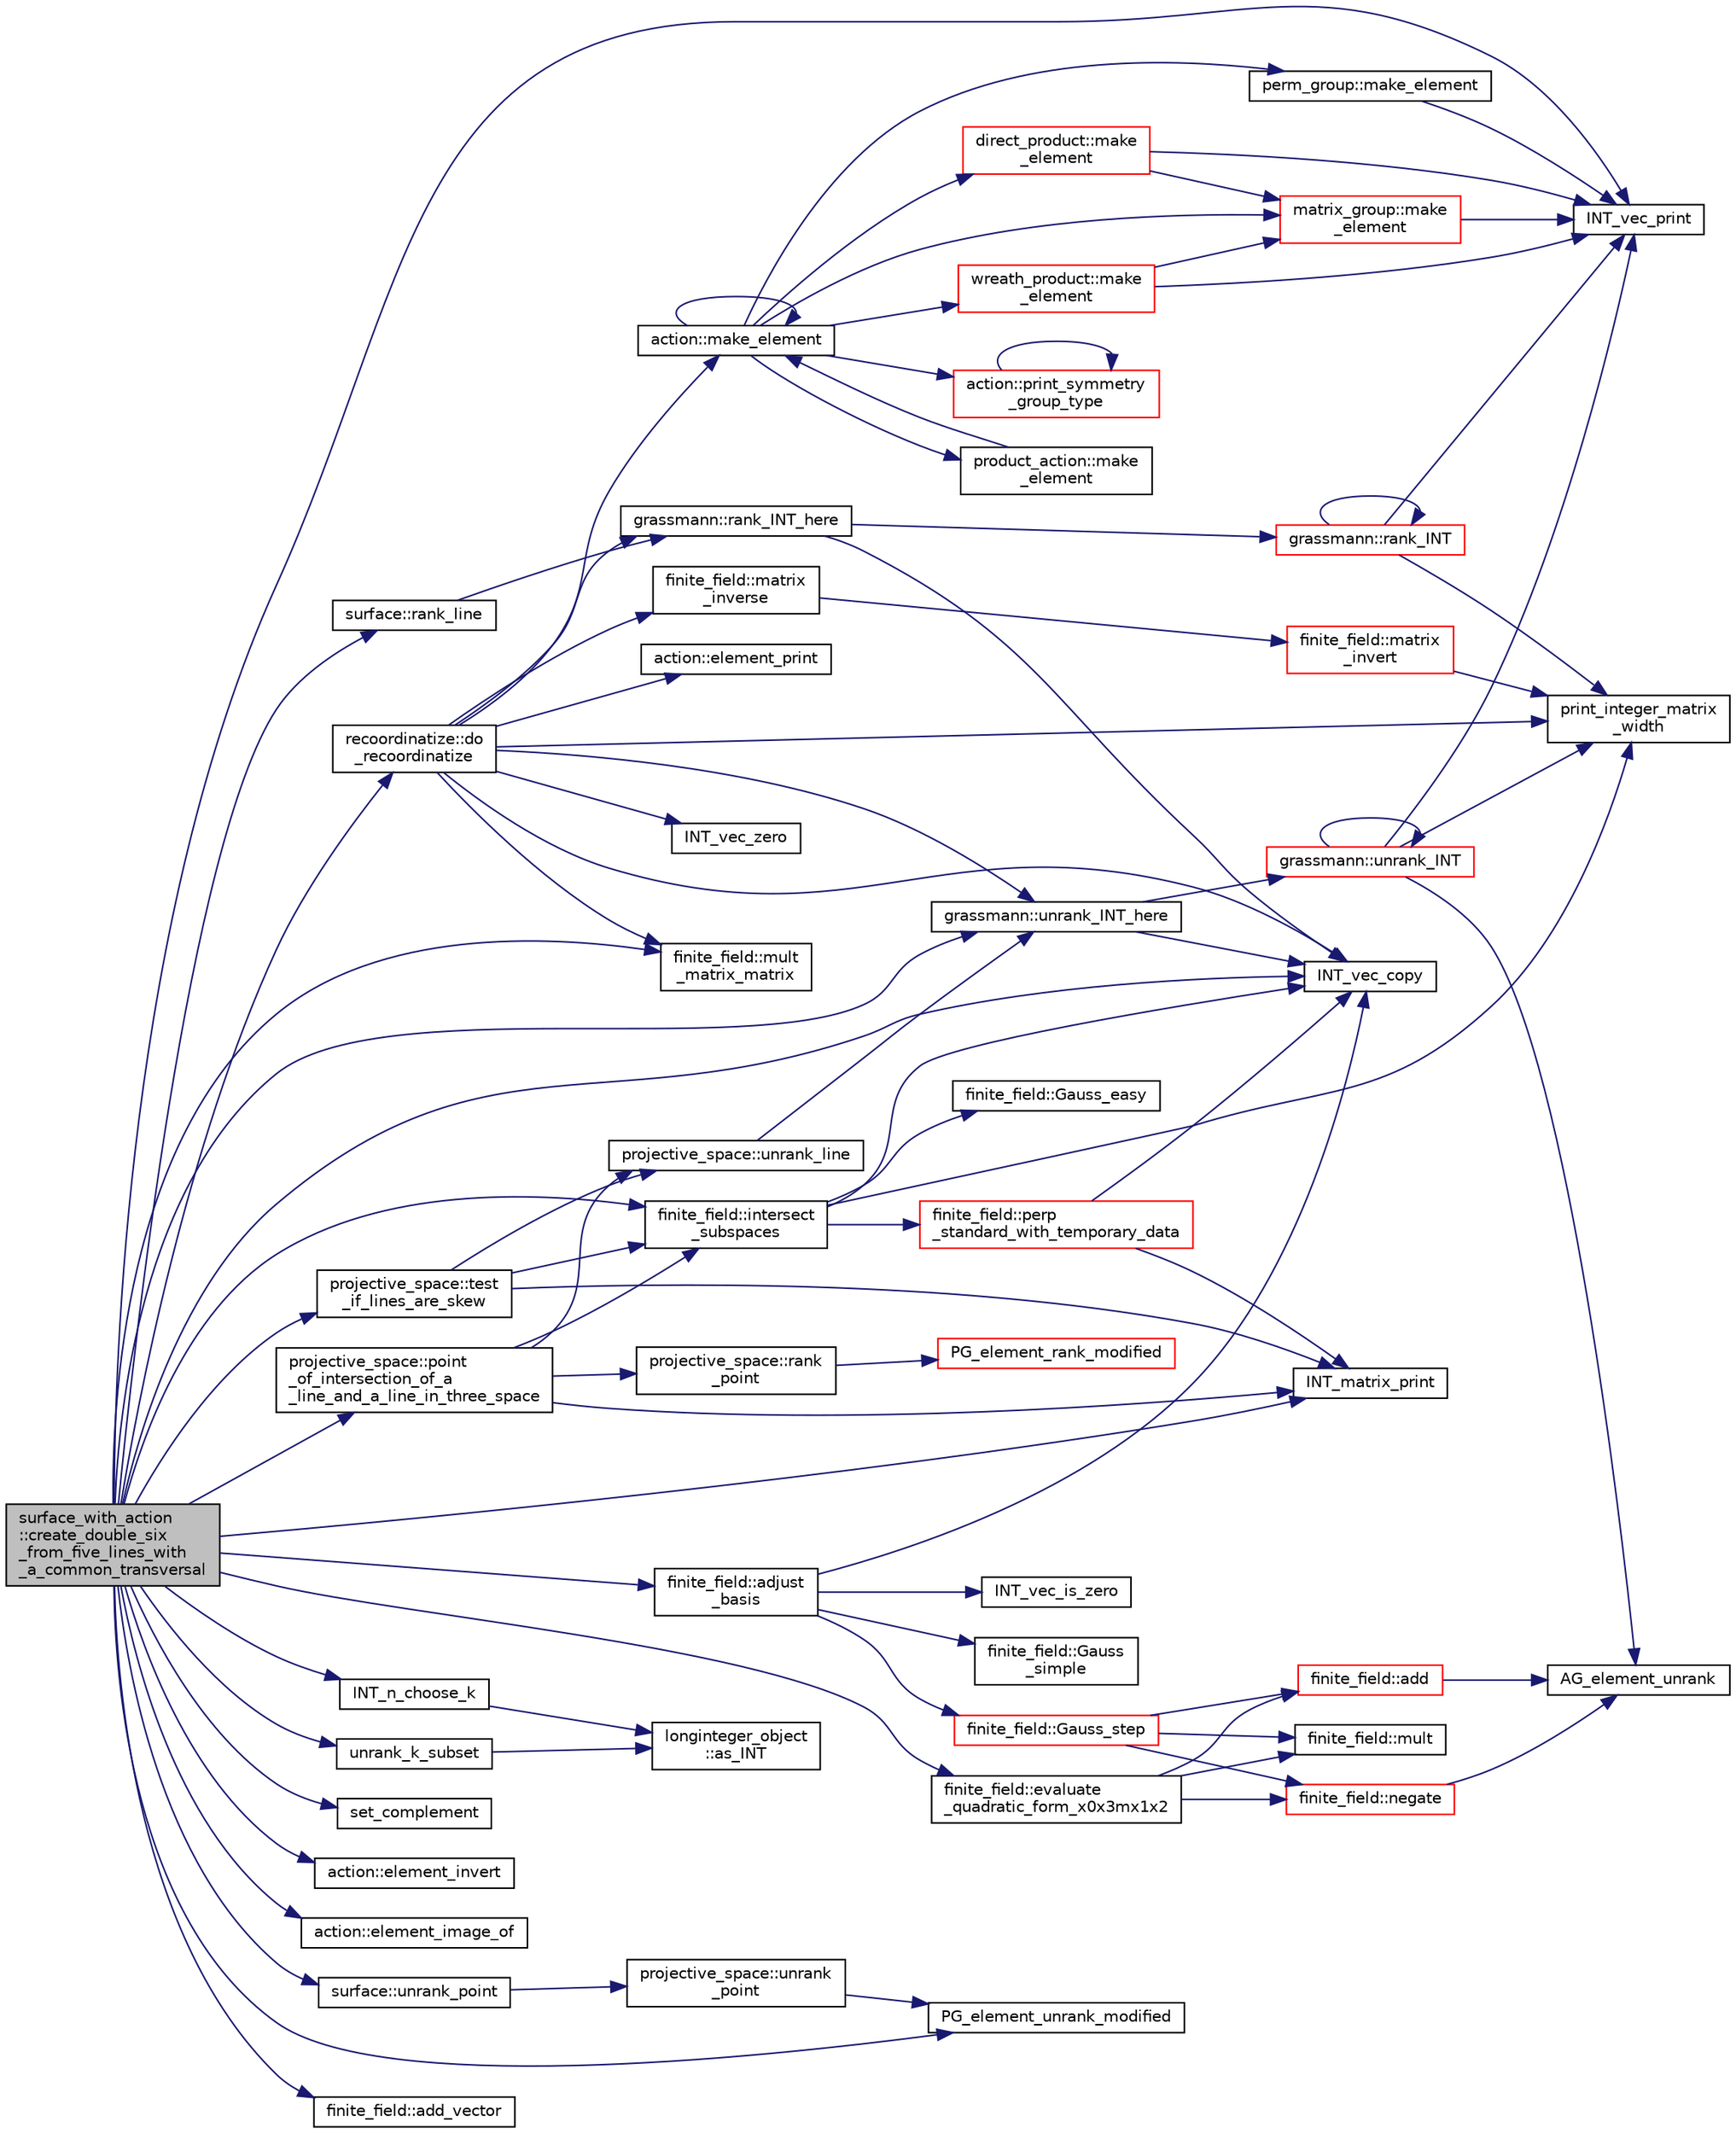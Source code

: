 digraph "surface_with_action::create_double_six_from_five_lines_with_a_common_transversal"
{
  edge [fontname="Helvetica",fontsize="10",labelfontname="Helvetica",labelfontsize="10"];
  node [fontname="Helvetica",fontsize="10",shape=record];
  rankdir="LR";
  Node673 [label="surface_with_action\l::create_double_six\l_from_five_lines_with\l_a_common_transversal",height=0.2,width=0.4,color="black", fillcolor="grey75", style="filled", fontcolor="black"];
  Node673 -> Node674 [color="midnightblue",fontsize="10",style="solid",fontname="Helvetica"];
  Node674 [label="INT_vec_print",height=0.2,width=0.4,color="black", fillcolor="white", style="filled",URL="$df/dbf/sajeeb_8_c.html#a79a5901af0b47dd0d694109543c027fe"];
  Node673 -> Node675 [color="midnightblue",fontsize="10",style="solid",fontname="Helvetica"];
  Node675 [label="surface::rank_line",height=0.2,width=0.4,color="black", fillcolor="white", style="filled",URL="$d5/d88/classsurface.html#aedf6471c5c53f876530a1cc8db65b5b0"];
  Node675 -> Node676 [color="midnightblue",fontsize="10",style="solid",fontname="Helvetica"];
  Node676 [label="grassmann::rank_INT_here",height=0.2,width=0.4,color="black", fillcolor="white", style="filled",URL="$df/d02/classgrassmann.html#aaeab144aec85ec523f5a4d614a86d8d7"];
  Node676 -> Node677 [color="midnightblue",fontsize="10",style="solid",fontname="Helvetica"];
  Node677 [label="INT_vec_copy",height=0.2,width=0.4,color="black", fillcolor="white", style="filled",URL="$df/dbf/sajeeb_8_c.html#ac2d875e27e009af6ec04d17254d11075"];
  Node676 -> Node678 [color="midnightblue",fontsize="10",style="solid",fontname="Helvetica"];
  Node678 [label="grassmann::rank_INT",height=0.2,width=0.4,color="red", fillcolor="white", style="filled",URL="$df/d02/classgrassmann.html#a1fa95ce7ecebd48b04c7a0dc75491184"];
  Node678 -> Node679 [color="midnightblue",fontsize="10",style="solid",fontname="Helvetica"];
  Node679 [label="print_integer_matrix\l_width",height=0.2,width=0.4,color="black", fillcolor="white", style="filled",URL="$d5/db4/io__and__os_8h.html#aa78f3e73fc2179251bd15adbcc31573f"];
  Node678 -> Node674 [color="midnightblue",fontsize="10",style="solid",fontname="Helvetica"];
  Node678 -> Node678 [color="midnightblue",fontsize="10",style="solid",fontname="Helvetica"];
  Node673 -> Node677 [color="midnightblue",fontsize="10",style="solid",fontname="Helvetica"];
  Node673 -> Node685 [color="midnightblue",fontsize="10",style="solid",fontname="Helvetica"];
  Node685 [label="projective_space::point\l_of_intersection_of_a\l_line_and_a_line_in_three_space",height=0.2,width=0.4,color="black", fillcolor="white", style="filled",URL="$d2/d17/classprojective__space.html#a305ed998300ced29ba09ca5071160a99"];
  Node685 -> Node686 [color="midnightblue",fontsize="10",style="solid",fontname="Helvetica"];
  Node686 [label="projective_space::unrank_line",height=0.2,width=0.4,color="black", fillcolor="white", style="filled",URL="$d2/d17/classprojective__space.html#abdc61b40bc8adc18628e1d3a1755dcae"];
  Node686 -> Node687 [color="midnightblue",fontsize="10",style="solid",fontname="Helvetica"];
  Node687 [label="grassmann::unrank_INT_here",height=0.2,width=0.4,color="black", fillcolor="white", style="filled",URL="$df/d02/classgrassmann.html#aa51bb30ed0feb7ad87d500b76e0b3cbe"];
  Node687 -> Node688 [color="midnightblue",fontsize="10",style="solid",fontname="Helvetica"];
  Node688 [label="grassmann::unrank_INT",height=0.2,width=0.4,color="red", fillcolor="white", style="filled",URL="$df/d02/classgrassmann.html#a32079405b95a6da2ba1420567d762d64"];
  Node688 -> Node689 [color="midnightblue",fontsize="10",style="solid",fontname="Helvetica"];
  Node689 [label="AG_element_unrank",height=0.2,width=0.4,color="black", fillcolor="white", style="filled",URL="$d4/d67/geometry_8h.html#a4a33b86c87b2879b97cfa1327abe2885"];
  Node688 -> Node674 [color="midnightblue",fontsize="10",style="solid",fontname="Helvetica"];
  Node688 -> Node688 [color="midnightblue",fontsize="10",style="solid",fontname="Helvetica"];
  Node688 -> Node679 [color="midnightblue",fontsize="10",style="solid",fontname="Helvetica"];
  Node687 -> Node677 [color="midnightblue",fontsize="10",style="solid",fontname="Helvetica"];
  Node685 -> Node690 [color="midnightblue",fontsize="10",style="solid",fontname="Helvetica"];
  Node690 [label="INT_matrix_print",height=0.2,width=0.4,color="black", fillcolor="white", style="filled",URL="$d5/db4/io__and__os_8h.html#afd4180a24bef3a2b584668a4eaf607ff"];
  Node685 -> Node691 [color="midnightblue",fontsize="10",style="solid",fontname="Helvetica"];
  Node691 [label="finite_field::intersect\l_subspaces",height=0.2,width=0.4,color="black", fillcolor="white", style="filled",URL="$df/d5a/classfinite__field.html#af887ed38de1b121a4260e828d069aa3e"];
  Node691 -> Node677 [color="midnightblue",fontsize="10",style="solid",fontname="Helvetica"];
  Node691 -> Node679 [color="midnightblue",fontsize="10",style="solid",fontname="Helvetica"];
  Node691 -> Node692 [color="midnightblue",fontsize="10",style="solid",fontname="Helvetica"];
  Node692 [label="finite_field::perp\l_standard_with_temporary_data",height=0.2,width=0.4,color="red", fillcolor="white", style="filled",URL="$df/d5a/classfinite__field.html#aae3cca9b5f19ae969a9c5349d14f41c0"];
  Node692 -> Node677 [color="midnightblue",fontsize="10",style="solid",fontname="Helvetica"];
  Node692 -> Node690 [color="midnightblue",fontsize="10",style="solid",fontname="Helvetica"];
  Node691 -> Node694 [color="midnightblue",fontsize="10",style="solid",fontname="Helvetica"];
  Node694 [label="finite_field::Gauss_easy",height=0.2,width=0.4,color="black", fillcolor="white", style="filled",URL="$df/d5a/classfinite__field.html#a32761bf6c4a41f24b7193352127db8e7"];
  Node685 -> Node695 [color="midnightblue",fontsize="10",style="solid",fontname="Helvetica"];
  Node695 [label="projective_space::rank\l_point",height=0.2,width=0.4,color="black", fillcolor="white", style="filled",URL="$d2/d17/classprojective__space.html#ae99e357b4a0ada3d5dcd07e13e65326a"];
  Node695 -> Node696 [color="midnightblue",fontsize="10",style="solid",fontname="Helvetica"];
  Node696 [label="PG_element_rank_modified",height=0.2,width=0.4,color="red", fillcolor="white", style="filled",URL="$d4/d67/geometry_8h.html#a9cd1a8bf5b88a038e33862f6c2c3dd36"];
  Node673 -> Node698 [color="midnightblue",fontsize="10",style="solid",fontname="Helvetica"];
  Node698 [label="INT_n_choose_k",height=0.2,width=0.4,color="black", fillcolor="white", style="filled",URL="$d2/d7c/combinatorics_8_c.html#aa74adc702e59feadb839f44c0aaec8f6"];
  Node698 -> Node699 [color="midnightblue",fontsize="10",style="solid",fontname="Helvetica"];
  Node699 [label="longinteger_object\l::as_INT",height=0.2,width=0.4,color="black", fillcolor="white", style="filled",URL="$dd/d7e/classlonginteger__object.html#afb992d4679a6741acc63c8bcba27971e"];
  Node673 -> Node700 [color="midnightblue",fontsize="10",style="solid",fontname="Helvetica"];
  Node700 [label="unrank_k_subset",height=0.2,width=0.4,color="black", fillcolor="white", style="filled",URL="$d2/d7c/combinatorics_8_c.html#a709dbec12f4da5bb02b9352d45a2c77d"];
  Node700 -> Node699 [color="midnightblue",fontsize="10",style="solid",fontname="Helvetica"];
  Node673 -> Node701 [color="midnightblue",fontsize="10",style="solid",fontname="Helvetica"];
  Node701 [label="set_complement",height=0.2,width=0.4,color="black", fillcolor="white", style="filled",URL="$d2/d7c/combinatorics_8_c.html#ab7dc77f73fc69bb15dbec52aba503c3b"];
  Node673 -> Node702 [color="midnightblue",fontsize="10",style="solid",fontname="Helvetica"];
  Node702 [label="recoordinatize::do\l_recoordinatize",height=0.2,width=0.4,color="black", fillcolor="white", style="filled",URL="$d3/d3c/classrecoordinatize.html#ae667d36625d30c780af10da96e26ab04"];
  Node702 -> Node687 [color="midnightblue",fontsize="10",style="solid",fontname="Helvetica"];
  Node702 -> Node679 [color="midnightblue",fontsize="10",style="solid",fontname="Helvetica"];
  Node702 -> Node677 [color="midnightblue",fontsize="10",style="solid",fontname="Helvetica"];
  Node702 -> Node703 [color="midnightblue",fontsize="10",style="solid",fontname="Helvetica"];
  Node703 [label="finite_field::matrix\l_inverse",height=0.2,width=0.4,color="black", fillcolor="white", style="filled",URL="$df/d5a/classfinite__field.html#a3ef088739ceac47367f4b328697726a5"];
  Node703 -> Node704 [color="midnightblue",fontsize="10",style="solid",fontname="Helvetica"];
  Node704 [label="finite_field::matrix\l_invert",height=0.2,width=0.4,color="red", fillcolor="white", style="filled",URL="$df/d5a/classfinite__field.html#a4c017c0edc20fefef3da0db4ef4248f7"];
  Node704 -> Node679 [color="midnightblue",fontsize="10",style="solid",fontname="Helvetica"];
  Node702 -> Node707 [color="midnightblue",fontsize="10",style="solid",fontname="Helvetica"];
  Node707 [label="finite_field::mult\l_matrix_matrix",height=0.2,width=0.4,color="black", fillcolor="white", style="filled",URL="$df/d5a/classfinite__field.html#a5e28706b815838d0ec34de1fa74bc3c4"];
  Node702 -> Node708 [color="midnightblue",fontsize="10",style="solid",fontname="Helvetica"];
  Node708 [label="INT_vec_zero",height=0.2,width=0.4,color="black", fillcolor="white", style="filled",URL="$df/dbf/sajeeb_8_c.html#aa8c9c7977203577026080f546fe4980f"];
  Node702 -> Node676 [color="midnightblue",fontsize="10",style="solid",fontname="Helvetica"];
  Node702 -> Node709 [color="midnightblue",fontsize="10",style="solid",fontname="Helvetica"];
  Node709 [label="action::make_element",height=0.2,width=0.4,color="black", fillcolor="white", style="filled",URL="$d2/d86/classaction.html#a920fa2a27583fb60bae10e7b282cdd1d"];
  Node709 -> Node710 [color="midnightblue",fontsize="10",style="solid",fontname="Helvetica"];
  Node710 [label="product_action::make\l_element",height=0.2,width=0.4,color="black", fillcolor="white", style="filled",URL="$d8/d74/classproduct__action.html#a1d16f9f3a4be7b3ed6ce0825612a3cd8"];
  Node710 -> Node709 [color="midnightblue",fontsize="10",style="solid",fontname="Helvetica"];
  Node709 -> Node709 [color="midnightblue",fontsize="10",style="solid",fontname="Helvetica"];
  Node709 -> Node711 [color="midnightblue",fontsize="10",style="solid",fontname="Helvetica"];
  Node711 [label="matrix_group::make\l_element",height=0.2,width=0.4,color="red", fillcolor="white", style="filled",URL="$d3/ded/classmatrix__group.html#adf67c0031ec58afbbc545e65a1cf6845"];
  Node711 -> Node674 [color="midnightblue",fontsize="10",style="solid",fontname="Helvetica"];
  Node709 -> Node728 [color="midnightblue",fontsize="10",style="solid",fontname="Helvetica"];
  Node728 [label="wreath_product::make\l_element",height=0.2,width=0.4,color="red", fillcolor="white", style="filled",URL="$d8/dfa/classwreath__product.html#ac47838a579877034b1d2b4cd897625c1"];
  Node728 -> Node674 [color="midnightblue",fontsize="10",style="solid",fontname="Helvetica"];
  Node728 -> Node711 [color="midnightblue",fontsize="10",style="solid",fontname="Helvetica"];
  Node709 -> Node731 [color="midnightblue",fontsize="10",style="solid",fontname="Helvetica"];
  Node731 [label="direct_product::make\l_element",height=0.2,width=0.4,color="red", fillcolor="white", style="filled",URL="$dc/daf/classdirect__product.html#a776efa4be66f9b0481d1f012a14c9dde"];
  Node731 -> Node674 [color="midnightblue",fontsize="10",style="solid",fontname="Helvetica"];
  Node731 -> Node711 [color="midnightblue",fontsize="10",style="solid",fontname="Helvetica"];
  Node709 -> Node734 [color="midnightblue",fontsize="10",style="solid",fontname="Helvetica"];
  Node734 [label="perm_group::make_element",height=0.2,width=0.4,color="black", fillcolor="white", style="filled",URL="$df/d0a/classperm__group.html#a52c1c9e55966809c1e30aad80df87774"];
  Node734 -> Node674 [color="midnightblue",fontsize="10",style="solid",fontname="Helvetica"];
  Node709 -> Node735 [color="midnightblue",fontsize="10",style="solid",fontname="Helvetica"];
  Node735 [label="action::print_symmetry\l_group_type",height=0.2,width=0.4,color="red", fillcolor="white", style="filled",URL="$d2/d86/classaction.html#aed811766c7e64fe2c853df8b0b67aa6e"];
  Node735 -> Node735 [color="midnightblue",fontsize="10",style="solid",fontname="Helvetica"];
  Node702 -> Node737 [color="midnightblue",fontsize="10",style="solid",fontname="Helvetica"];
  Node737 [label="action::element_print",height=0.2,width=0.4,color="black", fillcolor="white", style="filled",URL="$d2/d86/classaction.html#ae38c3ef3c1125213733d63c6fc3c40cd"];
  Node673 -> Node738 [color="midnightblue",fontsize="10",style="solid",fontname="Helvetica"];
  Node738 [label="action::element_invert",height=0.2,width=0.4,color="black", fillcolor="white", style="filled",URL="$d2/d86/classaction.html#aa4bd01e338497714586636751fcef436"];
  Node673 -> Node739 [color="midnightblue",fontsize="10",style="solid",fontname="Helvetica"];
  Node739 [label="action::element_image_of",height=0.2,width=0.4,color="black", fillcolor="white", style="filled",URL="$d2/d86/classaction.html#ae09559d4537a048fc860f8a74a31393d"];
  Node673 -> Node740 [color="midnightblue",fontsize="10",style="solid",fontname="Helvetica"];
  Node740 [label="surface::unrank_point",height=0.2,width=0.4,color="black", fillcolor="white", style="filled",URL="$d5/d88/classsurface.html#a69c1875a5c1c69b9ad81a277dd99a0b3"];
  Node740 -> Node741 [color="midnightblue",fontsize="10",style="solid",fontname="Helvetica"];
  Node741 [label="projective_space::unrank\l_point",height=0.2,width=0.4,color="black", fillcolor="white", style="filled",URL="$d2/d17/classprojective__space.html#a3cb7917af4c5f1590b660d4bf907e0fa"];
  Node741 -> Node742 [color="midnightblue",fontsize="10",style="solid",fontname="Helvetica"];
  Node742 [label="PG_element_unrank_modified",height=0.2,width=0.4,color="black", fillcolor="white", style="filled",URL="$d4/d67/geometry_8h.html#a83ae9b605d496f6a90345303f6efae64"];
  Node673 -> Node743 [color="midnightblue",fontsize="10",style="solid",fontname="Helvetica"];
  Node743 [label="finite_field::evaluate\l_quadratic_form_x0x3mx1x2",height=0.2,width=0.4,color="black", fillcolor="white", style="filled",URL="$df/d5a/classfinite__field.html#ab436e91e99a542d5e3dee5cd5f68e63a"];
  Node743 -> Node724 [color="midnightblue",fontsize="10",style="solid",fontname="Helvetica"];
  Node724 [label="finite_field::add",height=0.2,width=0.4,color="red", fillcolor="white", style="filled",URL="$df/d5a/classfinite__field.html#a8f12328a27500f3c7be0c849ebbc9d14"];
  Node724 -> Node689 [color="midnightblue",fontsize="10",style="solid",fontname="Helvetica"];
  Node743 -> Node713 [color="midnightblue",fontsize="10",style="solid",fontname="Helvetica"];
  Node713 [label="finite_field::mult",height=0.2,width=0.4,color="black", fillcolor="white", style="filled",URL="$df/d5a/classfinite__field.html#a24fb5917aa6d4d656fd855b7f44a13b0"];
  Node743 -> Node744 [color="midnightblue",fontsize="10",style="solid",fontname="Helvetica"];
  Node744 [label="finite_field::negate",height=0.2,width=0.4,color="red", fillcolor="white", style="filled",URL="$df/d5a/classfinite__field.html#aa9d798298f25d4a9262b5bc5f1733e31"];
  Node744 -> Node689 [color="midnightblue",fontsize="10",style="solid",fontname="Helvetica"];
  Node673 -> Node687 [color="midnightblue",fontsize="10",style="solid",fontname="Helvetica"];
  Node673 -> Node690 [color="midnightblue",fontsize="10",style="solid",fontname="Helvetica"];
  Node673 -> Node745 [color="midnightblue",fontsize="10",style="solid",fontname="Helvetica"];
  Node745 [label="finite_field::adjust\l_basis",height=0.2,width=0.4,color="black", fillcolor="white", style="filled",URL="$df/d5a/classfinite__field.html#a0c88772c704cf766ce8b758ab6cc1886"];
  Node745 -> Node677 [color="midnightblue",fontsize="10",style="solid",fontname="Helvetica"];
  Node745 -> Node746 [color="midnightblue",fontsize="10",style="solid",fontname="Helvetica"];
  Node746 [label="finite_field::Gauss\l_simple",height=0.2,width=0.4,color="black", fillcolor="white", style="filled",URL="$df/d5a/classfinite__field.html#aba4950590e24a1ce323f292cf47b3307"];
  Node745 -> Node747 [color="midnightblue",fontsize="10",style="solid",fontname="Helvetica"];
  Node747 [label="finite_field::Gauss_step",height=0.2,width=0.4,color="red", fillcolor="white", style="filled",URL="$df/d5a/classfinite__field.html#a888228cd0bdf000bd4d44cf4d1ad62ce"];
  Node747 -> Node744 [color="midnightblue",fontsize="10",style="solid",fontname="Helvetica"];
  Node747 -> Node713 [color="midnightblue",fontsize="10",style="solid",fontname="Helvetica"];
  Node747 -> Node724 [color="midnightblue",fontsize="10",style="solid",fontname="Helvetica"];
  Node745 -> Node749 [color="midnightblue",fontsize="10",style="solid",fontname="Helvetica"];
  Node749 [label="INT_vec_is_zero",height=0.2,width=0.4,color="black", fillcolor="white", style="filled",URL="$d5/de2/foundations_2data__structures_2data__structures_8h.html#acfa3be3f07348e1f24254c1c04ff2b4a"];
  Node673 -> Node707 [color="midnightblue",fontsize="10",style="solid",fontname="Helvetica"];
  Node673 -> Node750 [color="midnightblue",fontsize="10",style="solid",fontname="Helvetica"];
  Node750 [label="finite_field::add_vector",height=0.2,width=0.4,color="black", fillcolor="white", style="filled",URL="$df/d5a/classfinite__field.html#a23252c462d48cc21895de6fcc0cbb59f"];
  Node673 -> Node691 [color="midnightblue",fontsize="10",style="solid",fontname="Helvetica"];
  Node673 -> Node742 [color="midnightblue",fontsize="10",style="solid",fontname="Helvetica"];
  Node673 -> Node751 [color="midnightblue",fontsize="10",style="solid",fontname="Helvetica"];
  Node751 [label="projective_space::test\l_if_lines_are_skew",height=0.2,width=0.4,color="black", fillcolor="white", style="filled",URL="$d2/d17/classprojective__space.html#a457f5ec2cc5848dd96f8936d9e33186b"];
  Node751 -> Node686 [color="midnightblue",fontsize="10",style="solid",fontname="Helvetica"];
  Node751 -> Node690 [color="midnightblue",fontsize="10",style="solid",fontname="Helvetica"];
  Node751 -> Node691 [color="midnightblue",fontsize="10",style="solid",fontname="Helvetica"];
}
